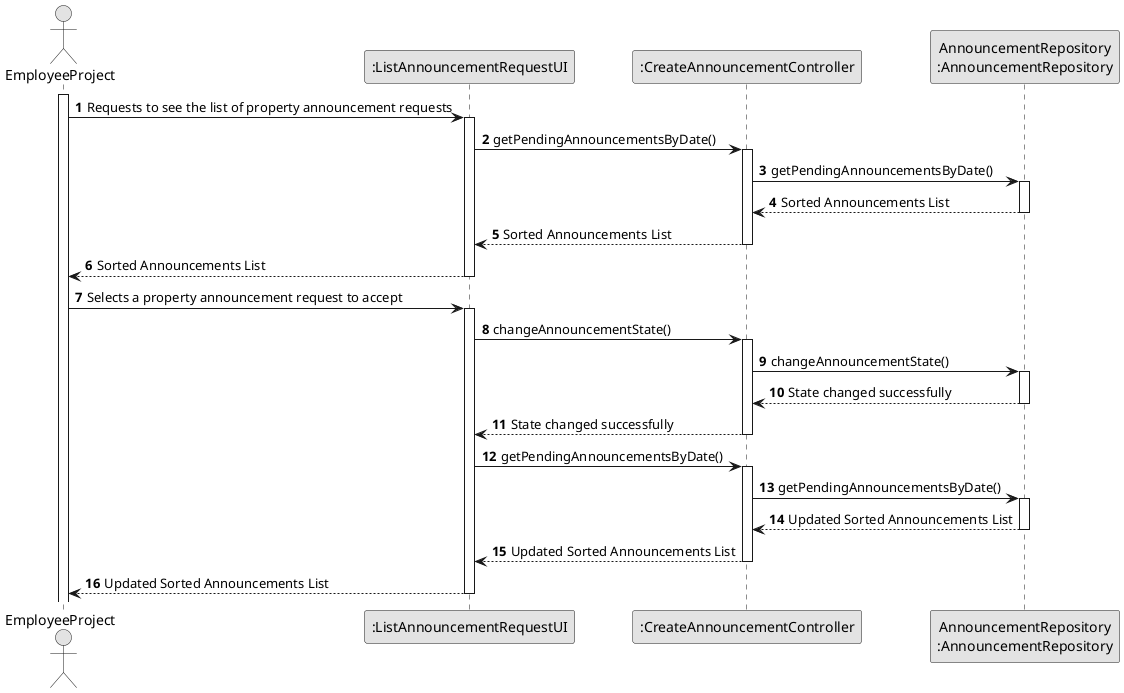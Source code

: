 @startuml
skinparam monochrome true
skinparam packageStyle rectangle
skinparam shadowing false

autonumber

'hide footbox
actor "EmployeeProject" as User
participant ":ListAnnouncementRequestUI" as UI
participant ":CreateAnnouncementController" as CTRL
participant "AnnouncementRepository\n:AnnouncementRepository" as REPO

activate User

User -> UI : Requests to see the list of property announcement requests
activate UI

UI -> CTRL : getPendingAnnouncementsByDate()
activate CTRL

CTRL -> REPO : getPendingAnnouncementsByDate()
activate REPO

REPO --> CTRL : Sorted Announcements List
deactivate REPO

CTRL --> UI : Sorted Announcements List
deactivate CTRL

UI --> User : Sorted Announcements List
deactivate UI

User -> UI : Selects a property announcement request to accept
activate UI

UI -> CTRL : changeAnnouncementState()
activate CTRL

CTRL -> REPO : changeAnnouncementState()
activate REPO

REPO --> CTRL : State changed successfully
deactivate REPO

CTRL --> UI : State changed successfully
deactivate CTRL

UI -> CTRL : getPendingAnnouncementsByDate()
activate CTRL

CTRL -> REPO : getPendingAnnouncementsByDate()
activate REPO

REPO --> CTRL : Updated Sorted Announcements List
deactivate REPO

CTRL --> UI : Updated Sorted Announcements List
deactivate CTRL

UI --> User : Updated Sorted Announcements List
deactivate UI

@enduml
